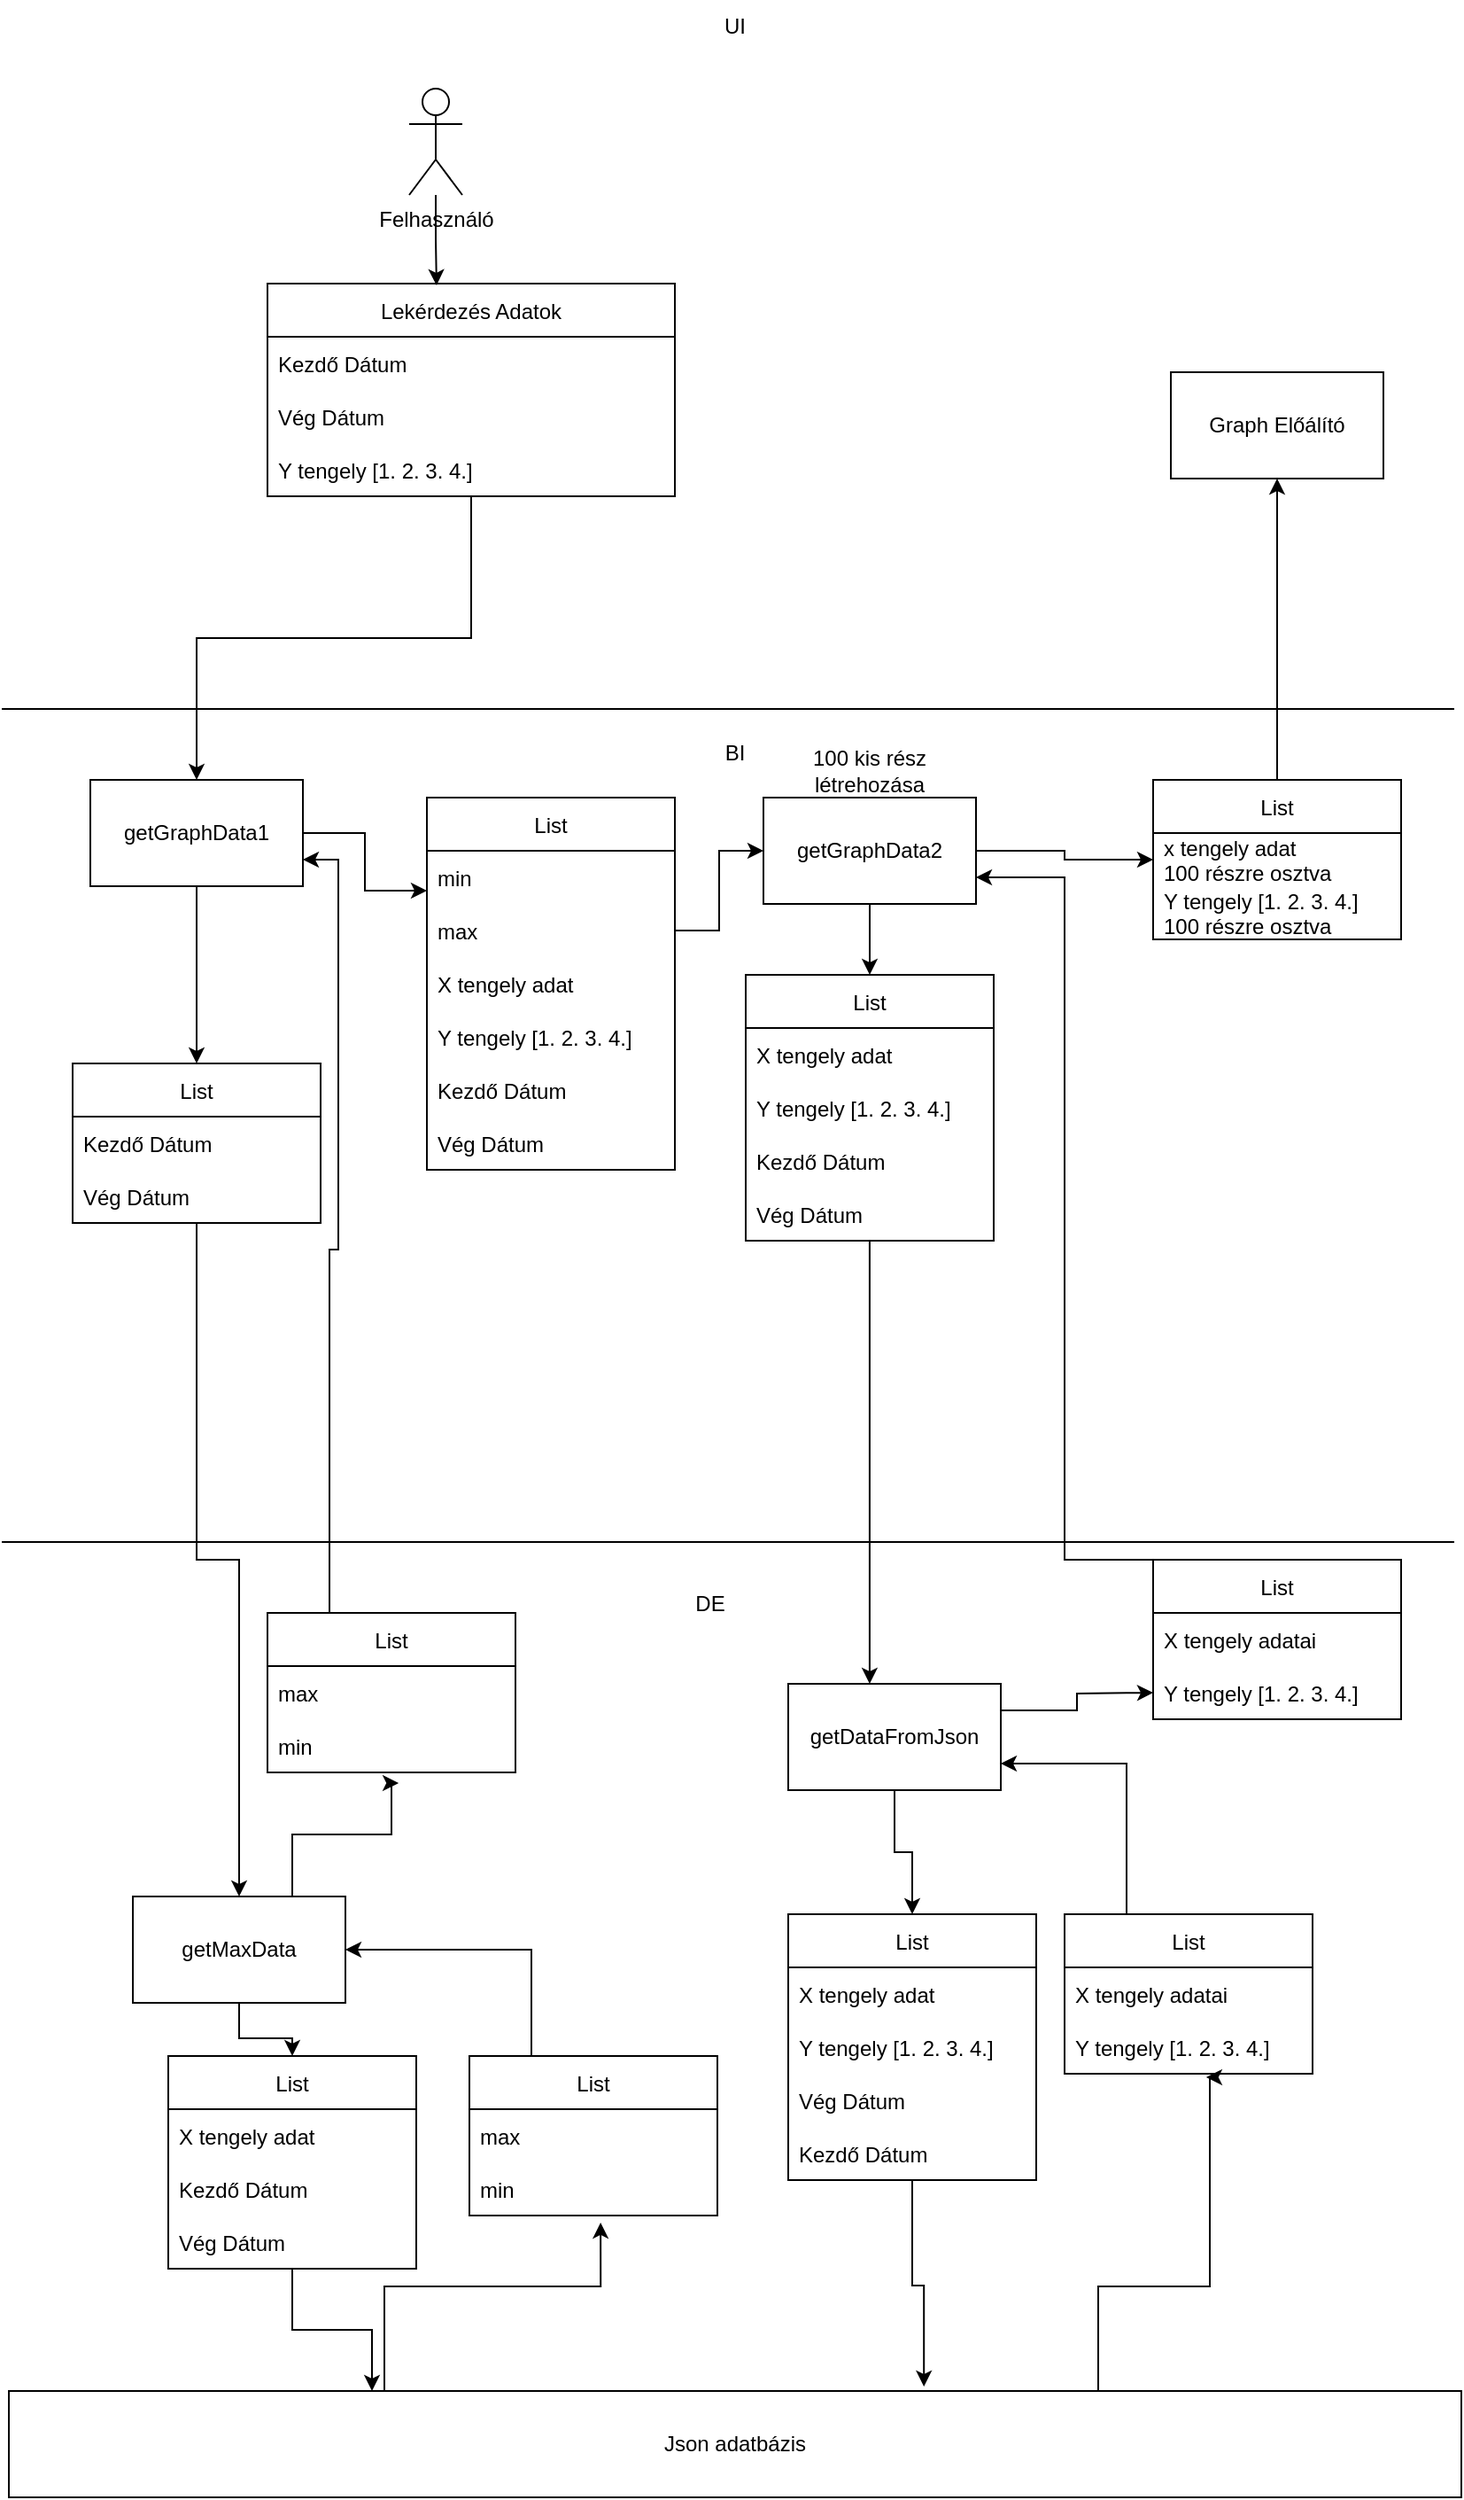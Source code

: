 <mxfile version="19.0.3" type="device"><diagram id="C5RBs43oDa-KdzZeNtuy" name="Page-1"><mxGraphModel dx="1422" dy="865" grid="1" gridSize="10" guides="1" tooltips="1" connect="1" arrows="1" fold="1" page="1" pageScale="1" pageWidth="827" pageHeight="1169" math="0" shadow="0"><root><mxCell id="WIyWlLk6GJQsqaUBKTNV-0"/><mxCell id="WIyWlLk6GJQsqaUBKTNV-1" parent="WIyWlLk6GJQsqaUBKTNV-0"/><mxCell id="8sknbV6qM3izkfEWbmR8-13" style="edgeStyle=orthogonalEdgeStyle;rounded=0;orthogonalLoop=1;jettySize=auto;html=1;" parent="WIyWlLk6GJQsqaUBKTNV-1" source="8sknbV6qM3izkfEWbmR8-0" target="8sknbV6qM3izkfEWbmR8-10" edge="1"><mxGeometry relative="1" as="geometry"/></mxCell><mxCell id="8sknbV6qM3izkfEWbmR8-0" value="Lekérdezés Adatok" style="swimlane;fontStyle=0;childLayout=stackLayout;horizontal=1;startSize=30;horizontalStack=0;resizeParent=1;resizeParentMax=0;resizeLast=0;collapsible=1;marginBottom=0;" parent="WIyWlLk6GJQsqaUBKTNV-1" vertex="1"><mxGeometry x="150" y="160" width="230" height="120" as="geometry"/></mxCell><mxCell id="8sknbV6qM3izkfEWbmR8-5" value="Kezdő Dátum" style="text;strokeColor=none;fillColor=none;align=left;verticalAlign=middle;spacingLeft=4;spacingRight=4;overflow=hidden;points=[[0,0.5],[1,0.5]];portConstraint=eastwest;rotatable=0;" parent="8sknbV6qM3izkfEWbmR8-0" vertex="1"><mxGeometry y="30" width="230" height="30" as="geometry"/></mxCell><mxCell id="8sknbV6qM3izkfEWbmR8-19" value="Vég Dátum" style="text;strokeColor=none;fillColor=none;align=left;verticalAlign=middle;spacingLeft=4;spacingRight=4;overflow=hidden;points=[[0,0.5],[1,0.5]];portConstraint=eastwest;rotatable=0;" parent="8sknbV6qM3izkfEWbmR8-0" vertex="1"><mxGeometry y="60" width="230" height="30" as="geometry"/></mxCell><mxCell id="8sknbV6qM3izkfEWbmR8-1" value="Y tengely [1. 2. 3. 4.]" style="text;strokeColor=none;fillColor=none;align=left;verticalAlign=middle;spacingLeft=4;spacingRight=4;overflow=hidden;points=[[0,0.5],[1,0.5]];portConstraint=eastwest;rotatable=0;" parent="8sknbV6qM3izkfEWbmR8-0" vertex="1"><mxGeometry y="90" width="230" height="30" as="geometry"/></mxCell><mxCell id="8sknbV6qM3izkfEWbmR8-7" value="" style="endArrow=none;html=1;rounded=0;" parent="WIyWlLk6GJQsqaUBKTNV-1" edge="1"><mxGeometry width="50" height="50" relative="1" as="geometry"><mxPoint y="400" as="sourcePoint"/><mxPoint x="820" y="400" as="targetPoint"/></mxGeometry></mxCell><mxCell id="8sknbV6qM3izkfEWbmR8-8" value="UI" style="text;html=1;strokeColor=none;fillColor=none;align=center;verticalAlign=middle;whiteSpace=wrap;rounded=0;" parent="WIyWlLk6GJQsqaUBKTNV-1" vertex="1"><mxGeometry x="384" width="60" height="30" as="geometry"/></mxCell><mxCell id="8sknbV6qM3izkfEWbmR8-9" value="BI" style="text;html=1;strokeColor=none;fillColor=none;align=center;verticalAlign=middle;whiteSpace=wrap;rounded=0;" parent="WIyWlLk6GJQsqaUBKTNV-1" vertex="1"><mxGeometry x="384" y="410" width="60" height="30" as="geometry"/></mxCell><mxCell id="8sknbV6qM3izkfEWbmR8-22" style="edgeStyle=orthogonalEdgeStyle;rounded=0;orthogonalLoop=1;jettySize=auto;html=1;entryX=0.5;entryY=0;entryDx=0;entryDy=0;" parent="WIyWlLk6GJQsqaUBKTNV-1" source="8sknbV6qM3izkfEWbmR8-10" target="8sknbV6qM3izkfEWbmR8-15" edge="1"><mxGeometry relative="1" as="geometry"><mxPoint x="265" y="540" as="targetPoint"/></mxGeometry></mxCell><mxCell id="8sknbV6qM3izkfEWbmR8-66" style="edgeStyle=orthogonalEdgeStyle;rounded=0;orthogonalLoop=1;jettySize=auto;html=1;entryX=0;entryY=0.25;entryDx=0;entryDy=0;" parent="WIyWlLk6GJQsqaUBKTNV-1" source="8sknbV6qM3izkfEWbmR8-10" target="8sknbV6qM3izkfEWbmR8-67" edge="1"><mxGeometry relative="1" as="geometry"><mxPoint x="240" y="470" as="targetPoint"/></mxGeometry></mxCell><mxCell id="8sknbV6qM3izkfEWbmR8-10" value="getGraphData1" style="rounded=0;whiteSpace=wrap;html=1;" parent="WIyWlLk6GJQsqaUBKTNV-1" vertex="1"><mxGeometry x="50" y="440" width="120" height="60" as="geometry"/></mxCell><mxCell id="8sknbV6qM3izkfEWbmR8-12" style="edgeStyle=orthogonalEdgeStyle;rounded=0;orthogonalLoop=1;jettySize=auto;html=1;entryX=0.415;entryY=0.008;entryDx=0;entryDy=0;entryPerimeter=0;" parent="WIyWlLk6GJQsqaUBKTNV-1" source="8sknbV6qM3izkfEWbmR8-11" target="8sknbV6qM3izkfEWbmR8-0" edge="1"><mxGeometry relative="1" as="geometry"/></mxCell><mxCell id="8sknbV6qM3izkfEWbmR8-11" value="Felhasználó" style="shape=umlActor;verticalLabelPosition=bottom;verticalAlign=top;html=1;outlineConnect=0;" parent="WIyWlLk6GJQsqaUBKTNV-1" vertex="1"><mxGeometry x="230" y="50" width="30" height="60" as="geometry"/></mxCell><mxCell id="8sknbV6qM3izkfEWbmR8-27" style="edgeStyle=orthogonalEdgeStyle;rounded=0;orthogonalLoop=1;jettySize=auto;html=1;" parent="WIyWlLk6GJQsqaUBKTNV-1" source="8sknbV6qM3izkfEWbmR8-15" target="8sknbV6qM3izkfEWbmR8-26" edge="1"><mxGeometry relative="1" as="geometry"/></mxCell><mxCell id="8sknbV6qM3izkfEWbmR8-15" value="List" style="swimlane;fontStyle=0;childLayout=stackLayout;horizontal=1;startSize=30;horizontalStack=0;resizeParent=1;resizeParentMax=0;resizeLast=0;collapsible=1;marginBottom=0;" parent="WIyWlLk6GJQsqaUBKTNV-1" vertex="1"><mxGeometry x="40" y="600" width="140" height="90" as="geometry"/></mxCell><mxCell id="8sknbV6qM3izkfEWbmR8-23" value="Kezdő Dátum" style="text;strokeColor=none;fillColor=none;align=left;verticalAlign=middle;spacingLeft=4;spacingRight=4;overflow=hidden;points=[[0,0.5],[1,0.5]];portConstraint=eastwest;rotatable=0;" parent="8sknbV6qM3izkfEWbmR8-15" vertex="1"><mxGeometry y="30" width="140" height="30" as="geometry"/></mxCell><mxCell id="8sknbV6qM3izkfEWbmR8-18" value="Vég Dátum" style="text;strokeColor=none;fillColor=none;align=left;verticalAlign=middle;spacingLeft=4;spacingRight=4;overflow=hidden;points=[[0,0.5],[1,0.5]];portConstraint=eastwest;rotatable=0;" parent="8sknbV6qM3izkfEWbmR8-15" vertex="1"><mxGeometry y="60" width="140" height="30" as="geometry"/></mxCell><mxCell id="8sknbV6qM3izkfEWbmR8-24" value="" style="endArrow=none;html=1;rounded=0;" parent="WIyWlLk6GJQsqaUBKTNV-1" edge="1"><mxGeometry width="50" height="50" relative="1" as="geometry"><mxPoint y="870" as="sourcePoint"/><mxPoint x="820" y="870" as="targetPoint"/></mxGeometry></mxCell><mxCell id="8sknbV6qM3izkfEWbmR8-25" value="DE" style="text;html=1;strokeColor=none;fillColor=none;align=center;verticalAlign=middle;whiteSpace=wrap;rounded=0;" parent="WIyWlLk6GJQsqaUBKTNV-1" vertex="1"><mxGeometry x="370" y="890" width="60" height="30" as="geometry"/></mxCell><mxCell id="8sknbV6qM3izkfEWbmR8-34" style="edgeStyle=orthogonalEdgeStyle;rounded=0;orthogonalLoop=1;jettySize=auto;html=1;entryX=0.5;entryY=0;entryDx=0;entryDy=0;" parent="WIyWlLk6GJQsqaUBKTNV-1" source="8sknbV6qM3izkfEWbmR8-26" target="8sknbV6qM3izkfEWbmR8-29" edge="1"><mxGeometry relative="1" as="geometry"/></mxCell><mxCell id="8sknbV6qM3izkfEWbmR8-44" style="edgeStyle=orthogonalEdgeStyle;rounded=0;orthogonalLoop=1;jettySize=auto;html=1;exitX=0.75;exitY=0;exitDx=0;exitDy=0;entryX=0.529;entryY=1.2;entryDx=0;entryDy=0;entryPerimeter=0;" parent="WIyWlLk6GJQsqaUBKTNV-1" source="8sknbV6qM3izkfEWbmR8-26" target="8sknbV6qM3izkfEWbmR8-47" edge="1"><mxGeometry relative="1" as="geometry"><mxPoint x="164" y="1050" as="targetPoint"/><Array as="points"><mxPoint x="164" y="1035"/><mxPoint x="220" y="1035"/><mxPoint x="220" y="1006"/></Array></mxGeometry></mxCell><mxCell id="8sknbV6qM3izkfEWbmR8-26" value="getMaxData" style="rounded=0;whiteSpace=wrap;html=1;" parent="WIyWlLk6GJQsqaUBKTNV-1" vertex="1"><mxGeometry x="74" y="1070" width="120" height="60" as="geometry"/></mxCell><mxCell id="8sknbV6qM3izkfEWbmR8-42" style="edgeStyle=orthogonalEdgeStyle;rounded=0;orthogonalLoop=1;jettySize=auto;html=1;exitX=0.25;exitY=0;exitDx=0;exitDy=0;entryX=0.529;entryY=1.133;entryDx=0;entryDy=0;entryPerimeter=0;" parent="WIyWlLk6GJQsqaUBKTNV-1" source="8sknbV6qM3izkfEWbmR8-28" target="8sknbV6qM3izkfEWbmR8-40" edge="1"><mxGeometry relative="1" as="geometry"><Array as="points"><mxPoint x="216" y="1290"/><mxPoint x="338" y="1290"/></Array></mxGeometry></mxCell><mxCell id="8sknbV6qM3izkfEWbmR8-110" style="edgeStyle=orthogonalEdgeStyle;rounded=0;orthogonalLoop=1;jettySize=auto;html=1;exitX=0.75;exitY=0;exitDx=0;exitDy=0;entryX=0.571;entryY=1.067;entryDx=0;entryDy=0;entryPerimeter=0;" parent="WIyWlLk6GJQsqaUBKTNV-1" source="8sknbV6qM3izkfEWbmR8-28" target="S-77wVr5uCVl59UhcXAL-12" edge="1"><mxGeometry relative="1" as="geometry"><Array as="points"><mxPoint x="619" y="1290"/><mxPoint x="682" y="1290"/><mxPoint x="682" y="1172"/></Array><mxPoint x="682.04" y="1233.99" as="targetPoint"/></mxGeometry></mxCell><mxCell id="8sknbV6qM3izkfEWbmR8-28" value="Json adatbázis" style="rounded=0;whiteSpace=wrap;html=1;" parent="WIyWlLk6GJQsqaUBKTNV-1" vertex="1"><mxGeometry x="4" y="1349" width="820" height="60" as="geometry"/></mxCell><mxCell id="8sknbV6qM3izkfEWbmR8-35" style="edgeStyle=orthogonalEdgeStyle;rounded=0;orthogonalLoop=1;jettySize=auto;html=1;entryX=0.25;entryY=0;entryDx=0;entryDy=0;" parent="WIyWlLk6GJQsqaUBKTNV-1" source="8sknbV6qM3izkfEWbmR8-29" target="8sknbV6qM3izkfEWbmR8-28" edge="1"><mxGeometry relative="1" as="geometry"/></mxCell><mxCell id="8sknbV6qM3izkfEWbmR8-29" value="List" style="swimlane;fontStyle=0;childLayout=stackLayout;horizontal=1;startSize=30;horizontalStack=0;resizeParent=1;resizeParentMax=0;resizeLast=0;collapsible=1;marginBottom=0;" parent="WIyWlLk6GJQsqaUBKTNV-1" vertex="1"><mxGeometry x="94" y="1160" width="140" height="120" as="geometry"/></mxCell><mxCell id="8sknbV6qM3izkfEWbmR8-20" value="X tengely adat" style="text;strokeColor=none;fillColor=none;align=left;verticalAlign=middle;spacingLeft=4;spacingRight=4;overflow=hidden;points=[[0,0.5],[1,0.5]];portConstraint=eastwest;rotatable=0;" parent="8sknbV6qM3izkfEWbmR8-29" vertex="1"><mxGeometry y="30" width="140" height="30" as="geometry"/></mxCell><mxCell id="8sknbV6qM3izkfEWbmR8-32" value="Kezdő Dátum" style="text;strokeColor=none;fillColor=none;align=left;verticalAlign=middle;spacingLeft=4;spacingRight=4;overflow=hidden;points=[[0,0.5],[1,0.5]];portConstraint=eastwest;rotatable=0;" parent="8sknbV6qM3izkfEWbmR8-29" vertex="1"><mxGeometry y="60" width="140" height="30" as="geometry"/></mxCell><mxCell id="8sknbV6qM3izkfEWbmR8-33" value="Vég Dátum" style="text;strokeColor=none;fillColor=none;align=left;verticalAlign=middle;spacingLeft=4;spacingRight=4;overflow=hidden;points=[[0,0.5],[1,0.5]];portConstraint=eastwest;rotatable=0;" parent="8sknbV6qM3izkfEWbmR8-29" vertex="1"><mxGeometry y="90" width="140" height="30" as="geometry"/></mxCell><mxCell id="8sknbV6qM3izkfEWbmR8-43" style="edgeStyle=orthogonalEdgeStyle;rounded=0;orthogonalLoop=1;jettySize=auto;html=1;exitX=0.25;exitY=0;exitDx=0;exitDy=0;entryX=1;entryY=0.5;entryDx=0;entryDy=0;" parent="WIyWlLk6GJQsqaUBKTNV-1" source="8sknbV6qM3izkfEWbmR8-38" target="8sknbV6qM3izkfEWbmR8-26" edge="1"><mxGeometry relative="1" as="geometry"/></mxCell><mxCell id="8sknbV6qM3izkfEWbmR8-38" value="List" style="swimlane;fontStyle=0;childLayout=stackLayout;horizontal=1;startSize=30;horizontalStack=0;resizeParent=1;resizeParentMax=0;resizeLast=0;collapsible=1;marginBottom=0;" parent="WIyWlLk6GJQsqaUBKTNV-1" vertex="1"><mxGeometry x="264" y="1160" width="140" height="90" as="geometry"/></mxCell><mxCell id="8sknbV6qM3izkfEWbmR8-39" value="max" style="text;strokeColor=none;fillColor=none;align=left;verticalAlign=middle;spacingLeft=4;spacingRight=4;overflow=hidden;points=[[0,0.5],[1,0.5]];portConstraint=eastwest;rotatable=0;" parent="8sknbV6qM3izkfEWbmR8-38" vertex="1"><mxGeometry y="30" width="140" height="30" as="geometry"/></mxCell><mxCell id="8sknbV6qM3izkfEWbmR8-40" value="min" style="text;strokeColor=none;fillColor=none;align=left;verticalAlign=middle;spacingLeft=4;spacingRight=4;overflow=hidden;points=[[0,0.5],[1,0.5]];portConstraint=eastwest;rotatable=0;" parent="8sknbV6qM3izkfEWbmR8-38" vertex="1"><mxGeometry y="60" width="140" height="30" as="geometry"/></mxCell><mxCell id="8sknbV6qM3izkfEWbmR8-64" style="edgeStyle=orthogonalEdgeStyle;rounded=0;orthogonalLoop=1;jettySize=auto;html=1;exitX=0.25;exitY=0;exitDx=0;exitDy=0;entryX=1;entryY=0.75;entryDx=0;entryDy=0;" parent="WIyWlLk6GJQsqaUBKTNV-1" source="8sknbV6qM3izkfEWbmR8-45" target="8sknbV6qM3izkfEWbmR8-10" edge="1"><mxGeometry relative="1" as="geometry"/></mxCell><mxCell id="8sknbV6qM3izkfEWbmR8-45" value="List" style="swimlane;fontStyle=0;childLayout=stackLayout;horizontal=1;startSize=30;horizontalStack=0;resizeParent=1;resizeParentMax=0;resizeLast=0;collapsible=1;marginBottom=0;" parent="WIyWlLk6GJQsqaUBKTNV-1" vertex="1"><mxGeometry x="150" y="910" width="140" height="90" as="geometry"/></mxCell><mxCell id="8sknbV6qM3izkfEWbmR8-46" value="max" style="text;strokeColor=none;fillColor=none;align=left;verticalAlign=middle;spacingLeft=4;spacingRight=4;overflow=hidden;points=[[0,0.5],[1,0.5]];portConstraint=eastwest;rotatable=0;" parent="8sknbV6qM3izkfEWbmR8-45" vertex="1"><mxGeometry y="30" width="140" height="30" as="geometry"/></mxCell><mxCell id="8sknbV6qM3izkfEWbmR8-47" value="min" style="text;strokeColor=none;fillColor=none;align=left;verticalAlign=middle;spacingLeft=4;spacingRight=4;overflow=hidden;points=[[0,0.5],[1,0.5]];portConstraint=eastwest;rotatable=0;" parent="8sknbV6qM3izkfEWbmR8-45" vertex="1"><mxGeometry y="60" width="140" height="30" as="geometry"/></mxCell><mxCell id="8sknbV6qM3izkfEWbmR8-86" style="edgeStyle=orthogonalEdgeStyle;rounded=0;orthogonalLoop=1;jettySize=auto;html=1;exitX=0.5;exitY=1;exitDx=0;exitDy=0;entryX=0.5;entryY=0;entryDx=0;entryDy=0;" parent="WIyWlLk6GJQsqaUBKTNV-1" source="8sknbV6qM3izkfEWbmR8-65" target="8sknbV6qM3izkfEWbmR8-78" edge="1"><mxGeometry relative="1" as="geometry"/></mxCell><mxCell id="8sknbV6qM3izkfEWbmR8-124" style="edgeStyle=orthogonalEdgeStyle;rounded=0;orthogonalLoop=1;jettySize=auto;html=1;entryX=0;entryY=0.5;entryDx=0;entryDy=0;" parent="WIyWlLk6GJQsqaUBKTNV-1" source="8sknbV6qM3izkfEWbmR8-65" target="8sknbV6qM3izkfEWbmR8-121" edge="1"><mxGeometry relative="1" as="geometry"/></mxCell><mxCell id="8sknbV6qM3izkfEWbmR8-65" value="getGraphData2" style="rounded=0;whiteSpace=wrap;html=1;" parent="WIyWlLk6GJQsqaUBKTNV-1" vertex="1"><mxGeometry x="430" y="450" width="120" height="60" as="geometry"/></mxCell><mxCell id="8sknbV6qM3izkfEWbmR8-67" value="List" style="swimlane;fontStyle=0;childLayout=stackLayout;horizontal=1;startSize=30;horizontalStack=0;resizeParent=1;resizeParentMax=0;resizeLast=0;collapsible=1;marginBottom=0;" parent="WIyWlLk6GJQsqaUBKTNV-1" vertex="1"><mxGeometry x="240" y="450" width="140" height="210" as="geometry"/></mxCell><mxCell id="8sknbV6qM3izkfEWbmR8-69" value="min" style="text;strokeColor=none;fillColor=none;align=left;verticalAlign=middle;spacingLeft=4;spacingRight=4;overflow=hidden;points=[[0,0.5],[1,0.5]];portConstraint=eastwest;rotatable=0;" parent="8sknbV6qM3izkfEWbmR8-67" vertex="1"><mxGeometry y="30" width="140" height="30" as="geometry"/></mxCell><mxCell id="8sknbV6qM3izkfEWbmR8-68" value="max" style="text;strokeColor=none;fillColor=none;align=left;verticalAlign=middle;spacingLeft=4;spacingRight=4;overflow=hidden;points=[[0,0.5],[1,0.5]];portConstraint=eastwest;rotatable=0;" parent="8sknbV6qM3izkfEWbmR8-67" vertex="1"><mxGeometry y="60" width="140" height="30" as="geometry"/></mxCell><mxCell id="8sknbV6qM3izkfEWbmR8-70" value="X tengely adat" style="text;strokeColor=none;fillColor=none;align=left;verticalAlign=middle;spacingLeft=4;spacingRight=4;overflow=hidden;points=[[0,0.5],[1,0.5]];portConstraint=eastwest;rotatable=0;" parent="8sknbV6qM3izkfEWbmR8-67" vertex="1"><mxGeometry y="90" width="140" height="30" as="geometry"/></mxCell><mxCell id="S-77wVr5uCVl59UhcXAL-2" value="Y tengely [1. 2. 3. 4.]" style="text;strokeColor=none;fillColor=none;align=left;verticalAlign=middle;spacingLeft=4;spacingRight=4;overflow=hidden;points=[[0,0.5],[1,0.5]];portConstraint=eastwest;rotatable=0;" vertex="1" parent="8sknbV6qM3izkfEWbmR8-67"><mxGeometry y="120" width="140" height="30" as="geometry"/></mxCell><mxCell id="S-77wVr5uCVl59UhcXAL-0" value="Kezdő Dátum" style="text;strokeColor=none;fillColor=none;align=left;verticalAlign=middle;spacingLeft=4;spacingRight=4;overflow=hidden;points=[[0,0.5],[1,0.5]];portConstraint=eastwest;rotatable=0;" vertex="1" parent="8sknbV6qM3izkfEWbmR8-67"><mxGeometry y="150" width="140" height="30" as="geometry"/></mxCell><mxCell id="S-77wVr5uCVl59UhcXAL-1" value="Vég Dátum" style="text;strokeColor=none;fillColor=none;align=left;verticalAlign=middle;spacingLeft=4;spacingRight=4;overflow=hidden;points=[[0,0.5],[1,0.5]];portConstraint=eastwest;rotatable=0;" vertex="1" parent="8sknbV6qM3izkfEWbmR8-67"><mxGeometry y="180" width="140" height="30" as="geometry"/></mxCell><mxCell id="8sknbV6qM3izkfEWbmR8-75" style="edgeStyle=orthogonalEdgeStyle;rounded=0;orthogonalLoop=1;jettySize=auto;html=1;exitX=1;exitY=0.5;exitDx=0;exitDy=0;entryX=0;entryY=0.5;entryDx=0;entryDy=0;" parent="WIyWlLk6GJQsqaUBKTNV-1" source="8sknbV6qM3izkfEWbmR8-68" target="8sknbV6qM3izkfEWbmR8-65" edge="1"><mxGeometry relative="1" as="geometry"/></mxCell><mxCell id="8sknbV6qM3izkfEWbmR8-91" style="edgeStyle=orthogonalEdgeStyle;rounded=0;orthogonalLoop=1;jettySize=auto;html=1;entryX=0.383;entryY=0;entryDx=0;entryDy=0;entryPerimeter=0;" parent="WIyWlLk6GJQsqaUBKTNV-1" source="8sknbV6qM3izkfEWbmR8-78" target="8sknbV6qM3izkfEWbmR8-90" edge="1"><mxGeometry relative="1" as="geometry"/></mxCell><mxCell id="8sknbV6qM3izkfEWbmR8-78" value="List" style="swimlane;fontStyle=0;childLayout=stackLayout;horizontal=1;startSize=30;horizontalStack=0;resizeParent=1;resizeParentMax=0;resizeLast=0;collapsible=1;marginBottom=0;" parent="WIyWlLk6GJQsqaUBKTNV-1" vertex="1"><mxGeometry x="420" y="550" width="140" height="150" as="geometry"/></mxCell><mxCell id="S-77wVr5uCVl59UhcXAL-3" value="X tengely adat" style="text;strokeColor=none;fillColor=none;align=left;verticalAlign=middle;spacingLeft=4;spacingRight=4;overflow=hidden;points=[[0,0.5],[1,0.5]];portConstraint=eastwest;rotatable=0;" vertex="1" parent="8sknbV6qM3izkfEWbmR8-78"><mxGeometry y="30" width="140" height="30" as="geometry"/></mxCell><mxCell id="S-77wVr5uCVl59UhcXAL-5" value="Y tengely [1. 2. 3. 4.]" style="text;strokeColor=none;fillColor=none;align=left;verticalAlign=middle;spacingLeft=4;spacingRight=4;overflow=hidden;points=[[0,0.5],[1,0.5]];portConstraint=eastwest;rotatable=0;" vertex="1" parent="8sknbV6qM3izkfEWbmR8-78"><mxGeometry y="60" width="140" height="30" as="geometry"/></mxCell><mxCell id="S-77wVr5uCVl59UhcXAL-4" value="Kezdő Dátum" style="text;strokeColor=none;fillColor=none;align=left;verticalAlign=middle;spacingLeft=4;spacingRight=4;overflow=hidden;points=[[0,0.5],[1,0.5]];portConstraint=eastwest;rotatable=0;" vertex="1" parent="8sknbV6qM3izkfEWbmR8-78"><mxGeometry y="90" width="140" height="30" as="geometry"/></mxCell><mxCell id="S-77wVr5uCVl59UhcXAL-6" value="Vég Dátum" style="text;strokeColor=none;fillColor=none;align=left;verticalAlign=middle;spacingLeft=4;spacingRight=4;overflow=hidden;points=[[0,0.5],[1,0.5]];portConstraint=eastwest;rotatable=0;" vertex="1" parent="8sknbV6qM3izkfEWbmR8-78"><mxGeometry y="120" width="140" height="30" as="geometry"/></mxCell><mxCell id="8sknbV6qM3izkfEWbmR8-89" value="100 kis rész létrehozása" style="text;html=1;strokeColor=none;fillColor=none;align=center;verticalAlign=middle;whiteSpace=wrap;rounded=0;" parent="WIyWlLk6GJQsqaUBKTNV-1" vertex="1"><mxGeometry x="430" y="420" width="120" height="30" as="geometry"/></mxCell><mxCell id="8sknbV6qM3izkfEWbmR8-99" style="edgeStyle=orthogonalEdgeStyle;rounded=0;orthogonalLoop=1;jettySize=auto;html=1;" parent="WIyWlLk6GJQsqaUBKTNV-1" source="8sknbV6qM3izkfEWbmR8-90" target="8sknbV6qM3izkfEWbmR8-92" edge="1"><mxGeometry relative="1" as="geometry"/></mxCell><mxCell id="8sknbV6qM3izkfEWbmR8-117" style="edgeStyle=orthogonalEdgeStyle;rounded=0;orthogonalLoop=1;jettySize=auto;html=1;exitX=1;exitY=0.25;exitDx=0;exitDy=0;entryX=0;entryY=0.5;entryDx=0;entryDy=0;" parent="WIyWlLk6GJQsqaUBKTNV-1" source="8sknbV6qM3izkfEWbmR8-90" edge="1"><mxGeometry relative="1" as="geometry"><mxPoint x="650" y="955" as="targetPoint"/></mxGeometry></mxCell><mxCell id="8sknbV6qM3izkfEWbmR8-90" value="getDataFromJson" style="rounded=0;whiteSpace=wrap;html=1;" parent="WIyWlLk6GJQsqaUBKTNV-1" vertex="1"><mxGeometry x="444" y="950" width="120" height="60" as="geometry"/></mxCell><mxCell id="8sknbV6qM3izkfEWbmR8-100" style="edgeStyle=orthogonalEdgeStyle;rounded=0;orthogonalLoop=1;jettySize=auto;html=1;entryX=0.63;entryY=-0.042;entryDx=0;entryDy=0;entryPerimeter=0;" parent="WIyWlLk6GJQsqaUBKTNV-1" source="8sknbV6qM3izkfEWbmR8-92" target="8sknbV6qM3izkfEWbmR8-28" edge="1"><mxGeometry relative="1" as="geometry"/></mxCell><mxCell id="8sknbV6qM3izkfEWbmR8-92" value="List" style="swimlane;fontStyle=0;childLayout=stackLayout;horizontal=1;startSize=30;horizontalStack=0;resizeParent=1;resizeParentMax=0;resizeLast=0;collapsible=1;marginBottom=0;" parent="WIyWlLk6GJQsqaUBKTNV-1" vertex="1"><mxGeometry x="444" y="1080" width="140" height="150" as="geometry"/></mxCell><mxCell id="S-77wVr5uCVl59UhcXAL-8" value="X tengely adat" style="text;strokeColor=none;fillColor=none;align=left;verticalAlign=middle;spacingLeft=4;spacingRight=4;overflow=hidden;points=[[0,0.5],[1,0.5]];portConstraint=eastwest;rotatable=0;" vertex="1" parent="8sknbV6qM3izkfEWbmR8-92"><mxGeometry y="30" width="140" height="30" as="geometry"/></mxCell><mxCell id="S-77wVr5uCVl59UhcXAL-9" value="Y tengely [1. 2. 3. 4.]" style="text;strokeColor=none;fillColor=none;align=left;verticalAlign=middle;spacingLeft=4;spacingRight=4;overflow=hidden;points=[[0,0.5],[1,0.5]];portConstraint=eastwest;rotatable=0;" vertex="1" parent="8sknbV6qM3izkfEWbmR8-92"><mxGeometry y="60" width="140" height="30" as="geometry"/></mxCell><mxCell id="S-77wVr5uCVl59UhcXAL-10" value="Vég Dátum" style="text;strokeColor=none;fillColor=none;align=left;verticalAlign=middle;spacingLeft=4;spacingRight=4;overflow=hidden;points=[[0,0.5],[1,0.5]];portConstraint=eastwest;rotatable=0;" vertex="1" parent="8sknbV6qM3izkfEWbmR8-92"><mxGeometry y="90" width="140" height="30" as="geometry"/></mxCell><mxCell id="S-77wVr5uCVl59UhcXAL-7" value="Kezdő Dátum" style="text;strokeColor=none;fillColor=none;align=left;verticalAlign=middle;spacingLeft=4;spacingRight=4;overflow=hidden;points=[[0,0.5],[1,0.5]];portConstraint=eastwest;rotatable=0;" vertex="1" parent="8sknbV6qM3izkfEWbmR8-92"><mxGeometry y="120" width="140" height="30" as="geometry"/></mxCell><mxCell id="8sknbV6qM3izkfEWbmR8-111" style="edgeStyle=orthogonalEdgeStyle;rounded=0;orthogonalLoop=1;jettySize=auto;html=1;exitX=0.25;exitY=0;exitDx=0;exitDy=0;entryX=1;entryY=0.75;entryDx=0;entryDy=0;" parent="WIyWlLk6GJQsqaUBKTNV-1" source="8sknbV6qM3izkfEWbmR8-101" target="8sknbV6qM3izkfEWbmR8-90" edge="1"><mxGeometry relative="1" as="geometry"/></mxCell><mxCell id="8sknbV6qM3izkfEWbmR8-101" value="List" style="swimlane;fontStyle=0;childLayout=stackLayout;horizontal=1;startSize=30;horizontalStack=0;resizeParent=1;resizeParentMax=0;resizeLast=0;collapsible=1;marginBottom=0;" parent="WIyWlLk6GJQsqaUBKTNV-1" vertex="1"><mxGeometry x="600" y="1080" width="140" height="90" as="geometry"/></mxCell><mxCell id="S-77wVr5uCVl59UhcXAL-11" value="X tengely adatai" style="text;strokeColor=none;fillColor=none;align=left;verticalAlign=middle;spacingLeft=4;spacingRight=4;overflow=hidden;points=[[0,0.5],[1,0.5]];portConstraint=eastwest;rotatable=0;" vertex="1" parent="8sknbV6qM3izkfEWbmR8-101"><mxGeometry y="30" width="140" height="30" as="geometry"/></mxCell><mxCell id="S-77wVr5uCVl59UhcXAL-12" value="Y tengely [1. 2. 3. 4.]" style="text;strokeColor=none;fillColor=none;align=left;verticalAlign=middle;spacingLeft=4;spacingRight=4;overflow=hidden;points=[[0,0.5],[1,0.5]];portConstraint=eastwest;rotatable=0;" vertex="1" parent="8sknbV6qM3izkfEWbmR8-101"><mxGeometry y="60" width="140" height="30" as="geometry"/></mxCell><mxCell id="8sknbV6qM3izkfEWbmR8-118" style="edgeStyle=orthogonalEdgeStyle;rounded=0;orthogonalLoop=1;jettySize=auto;html=1;exitX=0.25;exitY=0;exitDx=0;exitDy=0;entryX=1;entryY=0.75;entryDx=0;entryDy=0;" parent="WIyWlLk6GJQsqaUBKTNV-1" source="8sknbV6qM3izkfEWbmR8-112" target="8sknbV6qM3izkfEWbmR8-65" edge="1"><mxGeometry relative="1" as="geometry"><mxPoint x="660" y="710" as="targetPoint"/><Array as="points"><mxPoint x="600" y="880"/><mxPoint x="600" y="495"/></Array></mxGeometry></mxCell><mxCell id="8sknbV6qM3izkfEWbmR8-112" value="List" style="swimlane;fontStyle=0;childLayout=stackLayout;horizontal=1;startSize=30;horizontalStack=0;resizeParent=1;resizeParentMax=0;resizeLast=0;collapsible=1;marginBottom=0;" parent="WIyWlLk6GJQsqaUBKTNV-1" vertex="1"><mxGeometry x="650" y="880" width="140" height="90" as="geometry"/></mxCell><mxCell id="S-77wVr5uCVl59UhcXAL-13" value="X tengely adatai" style="text;strokeColor=none;fillColor=none;align=left;verticalAlign=middle;spacingLeft=4;spacingRight=4;overflow=hidden;points=[[0,0.5],[1,0.5]];portConstraint=eastwest;rotatable=0;" vertex="1" parent="8sknbV6qM3izkfEWbmR8-112"><mxGeometry y="30" width="140" height="30" as="geometry"/></mxCell><mxCell id="S-77wVr5uCVl59UhcXAL-14" value="Y tengely [1. 2. 3. 4.]" style="text;strokeColor=none;fillColor=none;align=left;verticalAlign=middle;spacingLeft=4;spacingRight=4;overflow=hidden;points=[[0,0.5],[1,0.5]];portConstraint=eastwest;rotatable=0;" vertex="1" parent="8sknbV6qM3izkfEWbmR8-112"><mxGeometry y="60" width="140" height="30" as="geometry"/></mxCell><mxCell id="8sknbV6qM3izkfEWbmR8-119" value="Graph Előálító" style="rounded=0;whiteSpace=wrap;html=1;" parent="WIyWlLk6GJQsqaUBKTNV-1" vertex="1"><mxGeometry x="660" y="210" width="120" height="60" as="geometry"/></mxCell><mxCell id="8sknbV6qM3izkfEWbmR8-125" style="edgeStyle=orthogonalEdgeStyle;rounded=0;orthogonalLoop=1;jettySize=auto;html=1;entryX=0.5;entryY=1;entryDx=0;entryDy=0;" parent="WIyWlLk6GJQsqaUBKTNV-1" source="8sknbV6qM3izkfEWbmR8-120" target="8sknbV6qM3izkfEWbmR8-119" edge="1"><mxGeometry relative="1" as="geometry"/></mxCell><mxCell id="8sknbV6qM3izkfEWbmR8-120" value="List" style="swimlane;fontStyle=0;childLayout=stackLayout;horizontal=1;startSize=30;horizontalStack=0;resizeParent=1;resizeParentMax=0;resizeLast=0;collapsible=1;marginBottom=0;" parent="WIyWlLk6GJQsqaUBKTNV-1" vertex="1"><mxGeometry x="650" y="440" width="140" height="90" as="geometry"/></mxCell><mxCell id="8sknbV6qM3izkfEWbmR8-121" value="x tengely adat &#10;100 részre osztva" style="text;strokeColor=none;fillColor=none;align=left;verticalAlign=middle;spacingLeft=4;spacingRight=4;overflow=hidden;points=[[0,0.5],[1,0.5]];portConstraint=eastwest;rotatable=0;" parent="8sknbV6qM3izkfEWbmR8-120" vertex="1"><mxGeometry y="30" width="140" height="30" as="geometry"/></mxCell><mxCell id="S-77wVr5uCVl59UhcXAL-15" value="Y tengely [1. 2. 3. 4.]&#10;100 részre osztva" style="text;strokeColor=none;fillColor=none;align=left;verticalAlign=middle;spacingLeft=4;spacingRight=4;overflow=hidden;points=[[0,0.5],[1,0.5]];portConstraint=eastwest;rotatable=0;" vertex="1" parent="8sknbV6qM3izkfEWbmR8-120"><mxGeometry y="60" width="140" height="30" as="geometry"/></mxCell></root></mxGraphModel></diagram></mxfile>